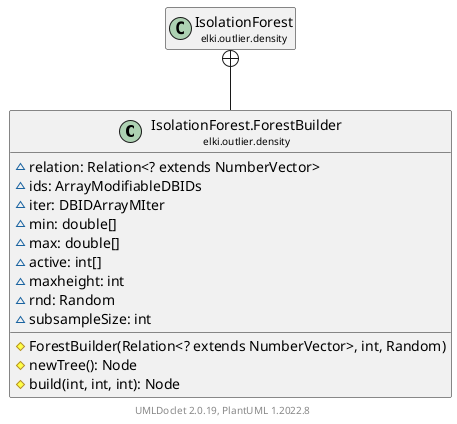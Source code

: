 @startuml
    remove .*\.(Instance|Par|Parameterizer|Factory)$
    set namespaceSeparator none
    hide empty fields
    hide empty methods

    class "<size:14>IsolationForest.ForestBuilder\n<size:10>elki.outlier.density" as elki.outlier.density.IsolationForest.ForestBuilder [[IsolationForest.ForestBuilder.html]] {
        ~relation: Relation<? extends NumberVector>
        ~ids: ArrayModifiableDBIDs
        ~iter: DBIDArrayMIter
        ~min: double[]
        ~max: double[]
        ~active: int[]
        ~maxheight: int
        ~rnd: Random
        ~subsampleSize: int
        #ForestBuilder(Relation<? extends NumberVector>, int, Random)
        #newTree(): Node
        #build(int, int, int): Node
    }

    class "<size:14>IsolationForest\n<size:10>elki.outlier.density" as elki.outlier.density.IsolationForest [[IsolationForest.html]]

    elki.outlier.density.IsolationForest +-- elki.outlier.density.IsolationForest.ForestBuilder

    center footer UMLDoclet 2.0.19, PlantUML 1.2022.8
@enduml
